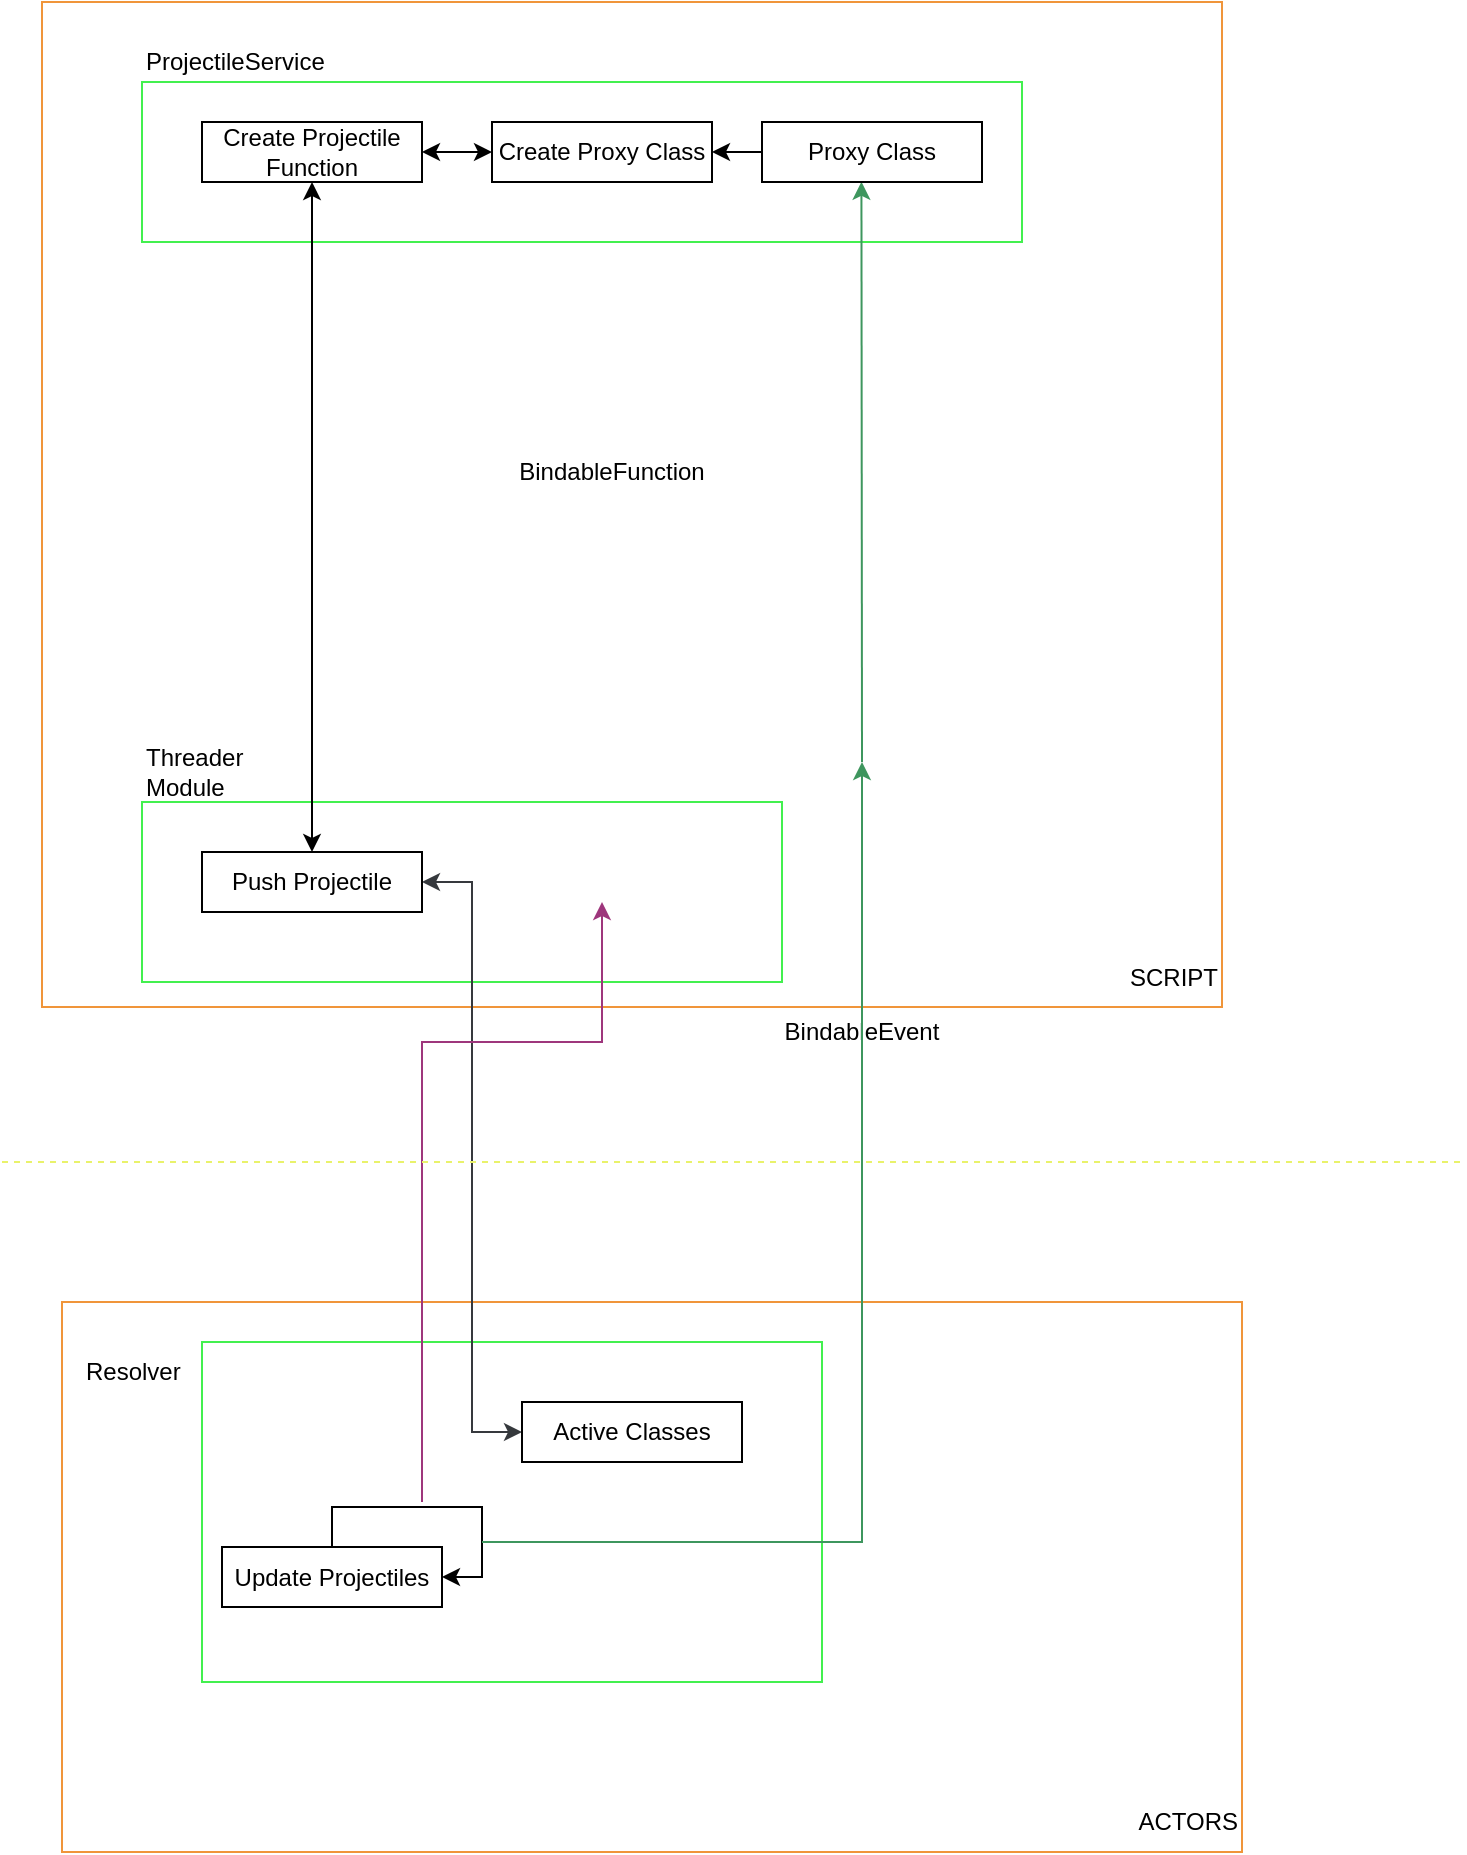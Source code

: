 <mxfile version="20.8.10" type="device"><diagram name="Page-1" id="riglJTIm4_j96U9-c8M4"><mxGraphModel dx="1098" dy="861" grid="1" gridSize="10" guides="1" tooltips="1" connect="1" arrows="1" fold="1" page="1" pageScale="1" pageWidth="850" pageHeight="1100" math="0" shadow="0"><root><mxCell id="0"/><mxCell id="1" parent="0"/><mxCell id="W_YWLA6LTIsuG_LycsJ9-33" value="" style="rounded=0;whiteSpace=wrap;html=1;strokeColor=#F0953A;fillColor=none;" vertex="1" parent="1"><mxGeometry x="50" y="680" width="590" height="275" as="geometry"/></mxCell><mxCell id="W_YWLA6LTIsuG_LycsJ9-34" value="" style="rounded=0;whiteSpace=wrap;html=1;strokeColor=#F0953A;fillColor=none;" vertex="1" parent="1"><mxGeometry x="40" y="30" width="590" height="502.5" as="geometry"/></mxCell><mxCell id="W_YWLA6LTIsuG_LycsJ9-27" value="" style="whiteSpace=wrap;html=1;fillColor=none;strokeColor=#43F04F;" vertex="1" parent="1"><mxGeometry x="120" y="700" width="310" height="170" as="geometry"/></mxCell><mxCell id="W_YWLA6LTIsuG_LycsJ9-2" value="" style="whiteSpace=wrap;html=1;fillColor=none;strokeColor=#43F04F;" vertex="1" parent="1"><mxGeometry x="90" y="70" width="440" height="80" as="geometry"/></mxCell><mxCell id="W_YWLA6LTIsuG_LycsJ9-5" value="" style="whiteSpace=wrap;html=1;fillColor=none;strokeColor=#43F04F;" vertex="1" parent="1"><mxGeometry x="90" y="430" width="320" height="90" as="geometry"/></mxCell><mxCell id="W_YWLA6LTIsuG_LycsJ9-10" style="edgeStyle=orthogonalEdgeStyle;rounded=0;orthogonalLoop=1;jettySize=auto;html=1;entryX=0.5;entryY=0;entryDx=0;entryDy=0;startArrow=classic;startFill=1;" edge="1" parent="1" source="W_YWLA6LTIsuG_LycsJ9-1" target="W_YWLA6LTIsuG_LycsJ9-9"><mxGeometry relative="1" as="geometry"/></mxCell><mxCell id="W_YWLA6LTIsuG_LycsJ9-16" style="edgeStyle=orthogonalEdgeStyle;rounded=0;orthogonalLoop=1;jettySize=auto;html=1;entryX=0;entryY=0.5;entryDx=0;entryDy=0;startArrow=classic;startFill=1;" edge="1" parent="1" source="W_YWLA6LTIsuG_LycsJ9-1" target="W_YWLA6LTIsuG_LycsJ9-13"><mxGeometry relative="1" as="geometry"/></mxCell><mxCell id="W_YWLA6LTIsuG_LycsJ9-1" value="Create Projectile Function" style="rounded=0;whiteSpace=wrap;html=1;" vertex="1" parent="1"><mxGeometry x="120" y="90" width="110" height="30" as="geometry"/></mxCell><mxCell id="W_YWLA6LTIsuG_LycsJ9-3" value="ProjectileService" style="text;html=1;strokeColor=none;fillColor=none;align=left;verticalAlign=middle;whiteSpace=wrap;rounded=0;" vertex="1" parent="1"><mxGeometry x="90" y="50" width="170" height="20" as="geometry"/></mxCell><mxCell id="W_YWLA6LTIsuG_LycsJ9-6" value="Threader Module" style="text;html=1;strokeColor=none;fillColor=none;align=left;verticalAlign=middle;whiteSpace=wrap;rounded=0;" vertex="1" parent="1"><mxGeometry x="90" y="400" width="60" height="30" as="geometry"/></mxCell><mxCell id="W_YWLA6LTIsuG_LycsJ9-15" style="edgeStyle=orthogonalEdgeStyle;rounded=0;orthogonalLoop=1;jettySize=auto;html=1;entryX=0;entryY=0.5;entryDx=0;entryDy=0;startArrow=classic;startFill=1;fillColor=#eeeeee;strokeColor=#36393d;" edge="1" parent="1" source="W_YWLA6LTIsuG_LycsJ9-9" target="W_YWLA6LTIsuG_LycsJ9-14"><mxGeometry relative="1" as="geometry"/></mxCell><mxCell id="W_YWLA6LTIsuG_LycsJ9-9" value="Push Projectile" style="rounded=0;whiteSpace=wrap;html=1;" vertex="1" parent="1"><mxGeometry x="120" y="455" width="110" height="30" as="geometry"/></mxCell><mxCell id="W_YWLA6LTIsuG_LycsJ9-18" style="edgeStyle=orthogonalEdgeStyle;rounded=0;orthogonalLoop=1;jettySize=auto;html=1;startArrow=classic;startFill=1;fillColor=#ffcc99;strokeColor=#9E367C;endArrow=none;endFill=0;" edge="1" parent="1"><mxGeometry relative="1" as="geometry"><mxPoint x="230" y="780" as="targetPoint"/><mxPoint x="320" y="480" as="sourcePoint"/><Array as="points"><mxPoint x="320" y="550"/><mxPoint x="230" y="550"/></Array></mxGeometry></mxCell><mxCell id="W_YWLA6LTIsuG_LycsJ9-31" style="edgeStyle=orthogonalEdgeStyle;rounded=0;orthogonalLoop=1;jettySize=auto;html=1;entryX=0;entryY=0.5;entryDx=0;entryDy=0;startArrow=classic;startFill=1;endArrow=none;endFill=0;" edge="1" parent="1" source="W_YWLA6LTIsuG_LycsJ9-13" target="W_YWLA6LTIsuG_LycsJ9-30"><mxGeometry relative="1" as="geometry"/></mxCell><mxCell id="W_YWLA6LTIsuG_LycsJ9-13" value="Create Proxy Class" style="rounded=0;whiteSpace=wrap;html=1;" vertex="1" parent="1"><mxGeometry x="265" y="90" width="110" height="30" as="geometry"/></mxCell><mxCell id="W_YWLA6LTIsuG_LycsJ9-14" value="Active Classes" style="rounded=0;whiteSpace=wrap;html=1;" vertex="1" parent="1"><mxGeometry x="280" y="730" width="110" height="30" as="geometry"/></mxCell><mxCell id="W_YWLA6LTIsuG_LycsJ9-19" value="Update Projectiles" style="rounded=0;whiteSpace=wrap;html=1;" vertex="1" parent="1"><mxGeometry x="130" y="802.5" width="110" height="30" as="geometry"/></mxCell><mxCell id="W_YWLA6LTIsuG_LycsJ9-20" style="edgeStyle=orthogonalEdgeStyle;rounded=0;orthogonalLoop=1;jettySize=auto;html=1;entryX=1;entryY=0.5;entryDx=0;entryDy=0;startArrow=none;startFill=0;" edge="1" parent="1" source="W_YWLA6LTIsuG_LycsJ9-19" target="W_YWLA6LTIsuG_LycsJ9-19"><mxGeometry relative="1" as="geometry"/></mxCell><mxCell id="W_YWLA6LTIsuG_LycsJ9-25" value="BindableFunction" style="text;html=1;strokeColor=none;fillColor=none;align=center;verticalAlign=middle;whiteSpace=wrap;rounded=0;" vertex="1" parent="1"><mxGeometry x="275" y="250" width="100" height="30" as="geometry"/></mxCell><mxCell id="W_YWLA6LTIsuG_LycsJ9-26" value="" style="edgeStyle=orthogonalEdgeStyle;rounded=0;orthogonalLoop=1;jettySize=auto;html=1;startArrow=classic;startFill=1;fillColor=#eeeeee;strokeColor=#3E965E;endArrow=none;endFill=0;exitX=0.452;exitY=0.997;exitDx=0;exitDy=0;exitPerimeter=0;" edge="1" parent="1" source="W_YWLA6LTIsuG_LycsJ9-30"><mxGeometry relative="1" as="geometry"><mxPoint x="450" y="410" as="targetPoint"/><mxPoint x="347.5" y="120" as="sourcePoint"/><Array as="points"><mxPoint x="450" y="120"/></Array></mxGeometry></mxCell><mxCell id="W_YWLA6LTIsuG_LycsJ9-23" value="BindableEvent" style="text;html=1;strokeColor=none;fillColor=none;align=center;verticalAlign=middle;whiteSpace=wrap;rounded=0;" vertex="1" parent="1"><mxGeometry x="400" y="530" width="100" height="30" as="geometry"/></mxCell><mxCell id="W_YWLA6LTIsuG_LycsJ9-28" value="Resolver" style="text;html=1;strokeColor=none;fillColor=none;align=left;verticalAlign=middle;whiteSpace=wrap;rounded=0;" vertex="1" parent="1"><mxGeometry x="60" y="700" width="60" height="30" as="geometry"/></mxCell><mxCell id="W_YWLA6LTIsuG_LycsJ9-29" value="" style="edgeStyle=orthogonalEdgeStyle;rounded=0;orthogonalLoop=1;jettySize=auto;html=1;startArrow=classic;startFill=1;fillColor=#eeeeee;strokeColor=#3E965E;endArrow=none;endFill=0;" edge="1" parent="1"><mxGeometry relative="1" as="geometry"><mxPoint x="260" y="800" as="targetPoint"/><mxPoint x="450" y="410" as="sourcePoint"/><Array as="points"><mxPoint x="450" y="800"/></Array></mxGeometry></mxCell><mxCell id="W_YWLA6LTIsuG_LycsJ9-30" value="Proxy Class" style="rounded=0;whiteSpace=wrap;html=1;" vertex="1" parent="1"><mxGeometry x="400" y="90" width="110" height="30" as="geometry"/></mxCell><mxCell id="W_YWLA6LTIsuG_LycsJ9-35" value="ACTORS" style="text;html=1;strokeColor=none;fillColor=none;align=right;verticalAlign=middle;whiteSpace=wrap;rounded=0;" vertex="1" parent="1"><mxGeometry x="580" y="925" width="60" height="30" as="geometry"/></mxCell><mxCell id="W_YWLA6LTIsuG_LycsJ9-36" value="SCRIPT" style="text;html=1;strokeColor=none;fillColor=none;align=right;verticalAlign=middle;whiteSpace=wrap;rounded=0;" vertex="1" parent="1"><mxGeometry x="570" y="502.5" width="60" height="30" as="geometry"/></mxCell><mxCell id="W_YWLA6LTIsuG_LycsJ9-37" value="" style="endArrow=none;dashed=1;html=1;rounded=0;strokeColor=#E9F26B;" edge="1" parent="1"><mxGeometry width="50" height="50" relative="1" as="geometry"><mxPoint x="20" y="610" as="sourcePoint"/><mxPoint x="750" y="610" as="targetPoint"/></mxGeometry></mxCell></root></mxGraphModel></diagram></mxfile>